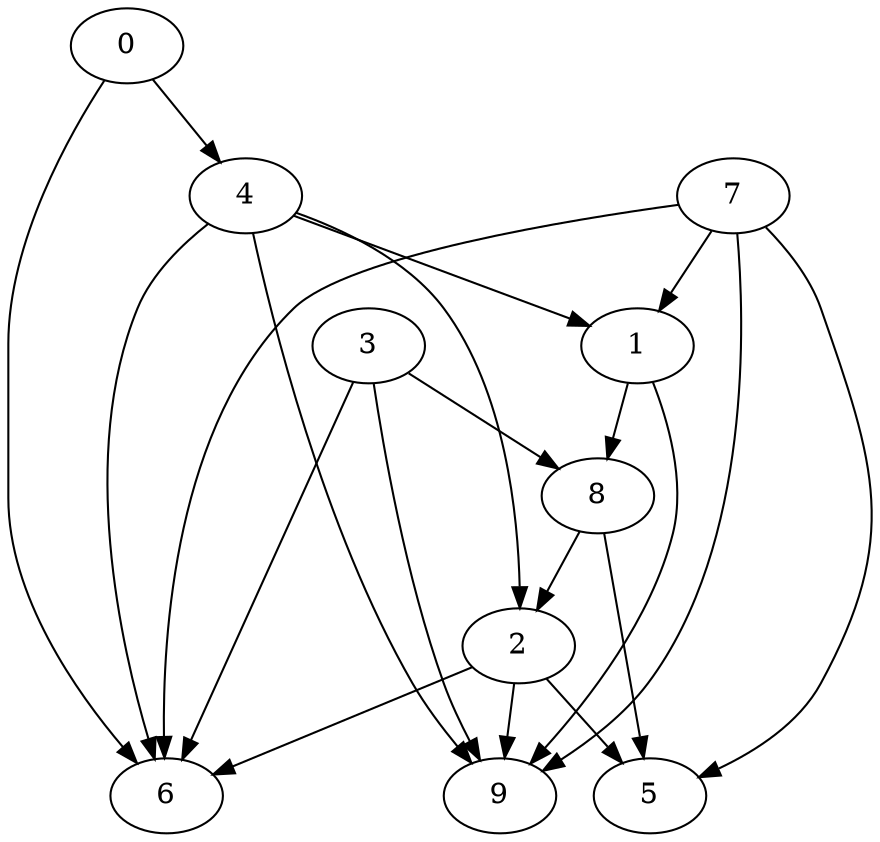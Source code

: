 digraph {
  0 -> { 6  4 }
  4 -> { 9  6  2  1 }
  6
  1 -> { 9  8 }
  3 -> { 9  6  8 }
  9
  7 -> { 5  9  6  1 }
  2 -> { 5  9  6 }
  5
  8 -> { 5  2 }
}
